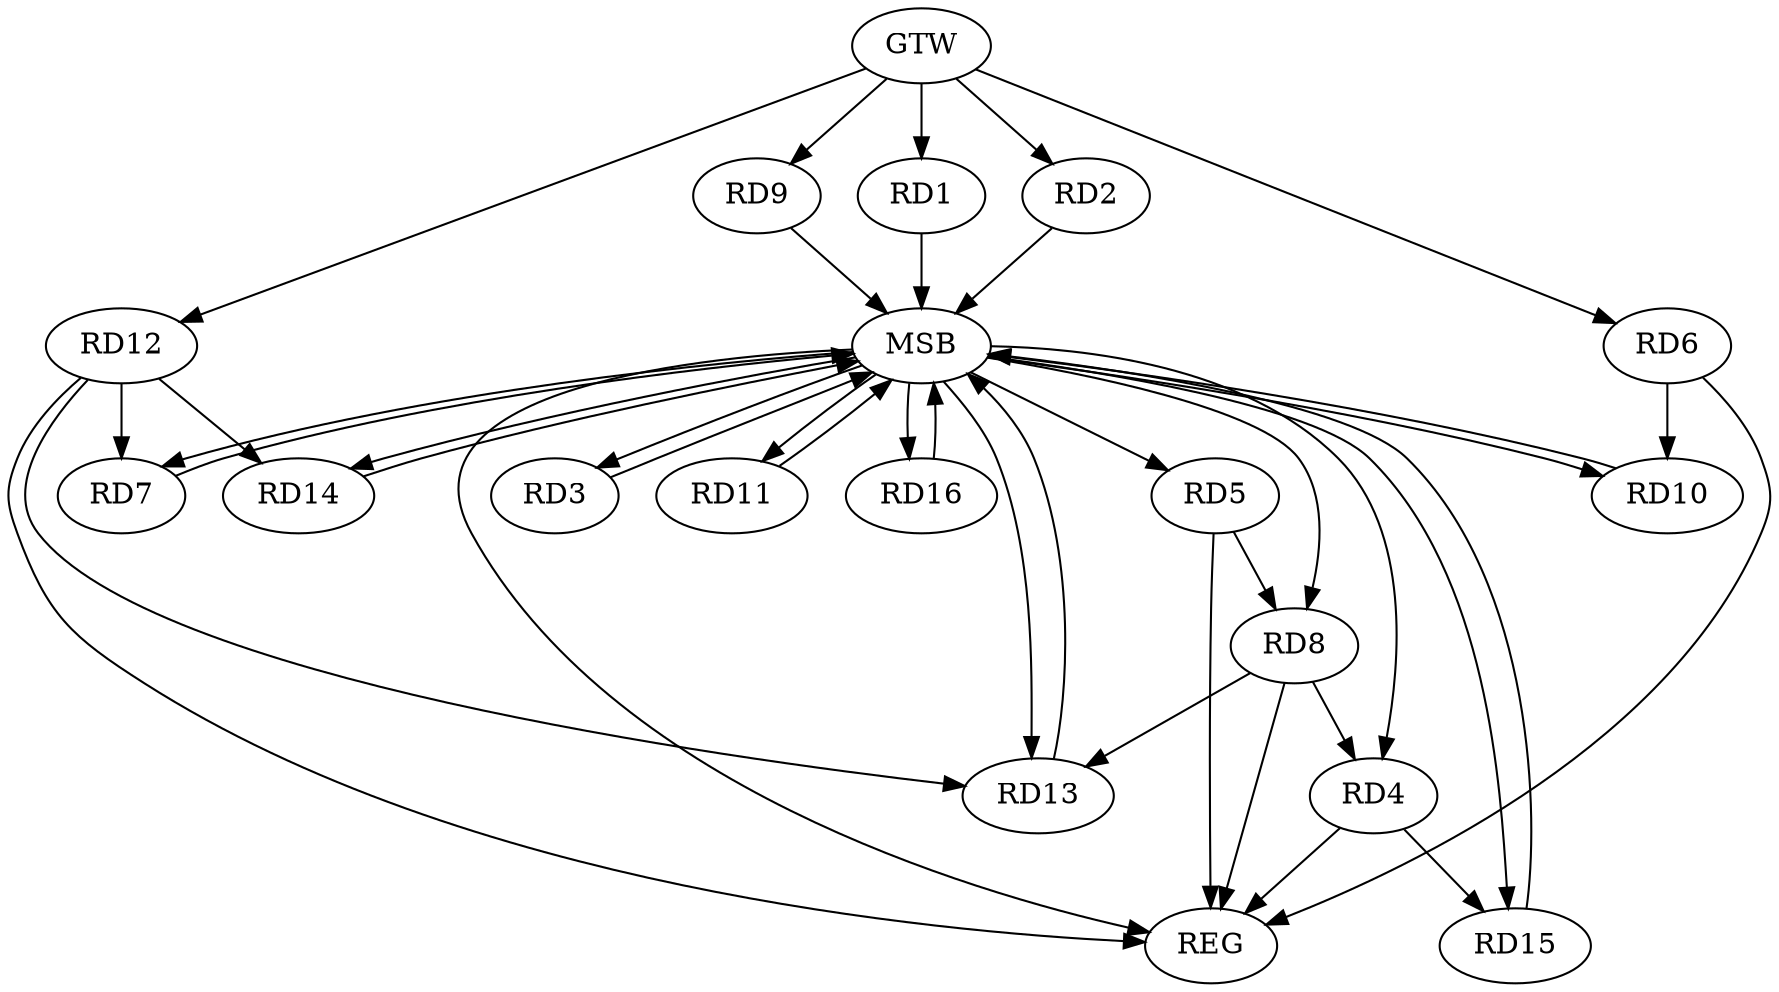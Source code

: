 strict digraph G {
  RD1 [ label="RD1" ];
  RD2 [ label="RD2" ];
  RD3 [ label="RD3" ];
  RD4 [ label="RD4" ];
  RD5 [ label="RD5" ];
  RD6 [ label="RD6" ];
  RD7 [ label="RD7" ];
  RD8 [ label="RD8" ];
  RD9 [ label="RD9" ];
  RD10 [ label="RD10" ];
  RD11 [ label="RD11" ];
  RD12 [ label="RD12" ];
  RD13 [ label="RD13" ];
  RD14 [ label="RD14" ];
  RD15 [ label="RD15" ];
  RD16 [ label="RD16" ];
  GTW [ label="GTW" ];
  REG [ label="REG" ];
  MSB [ label="MSB" ];
  RD8 -> RD4;
  RD4 -> RD15;
  RD5 -> RD8;
  RD6 -> RD10;
  RD12 -> RD7;
  RD8 -> RD13;
  RD12 -> RD13;
  RD12 -> RD14;
  GTW -> RD1;
  GTW -> RD2;
  GTW -> RD6;
  GTW -> RD9;
  GTW -> RD12;
  RD4 -> REG;
  RD5 -> REG;
  RD6 -> REG;
  RD8 -> REG;
  RD12 -> REG;
  RD1 -> MSB;
  MSB -> RD5;
  MSB -> REG;
  RD2 -> MSB;
  MSB -> RD11;
  RD3 -> MSB;
  MSB -> RD8;
  MSB -> RD15;
  MSB -> RD16;
  RD7 -> MSB;
  RD9 -> MSB;
  MSB -> RD4;
  RD10 -> MSB;
  MSB -> RD7;
  MSB -> RD13;
  RD11 -> MSB;
  MSB -> RD3;
  RD13 -> MSB;
  MSB -> RD14;
  RD14 -> MSB;
  MSB -> RD10;
  RD15 -> MSB;
  RD16 -> MSB;
}
